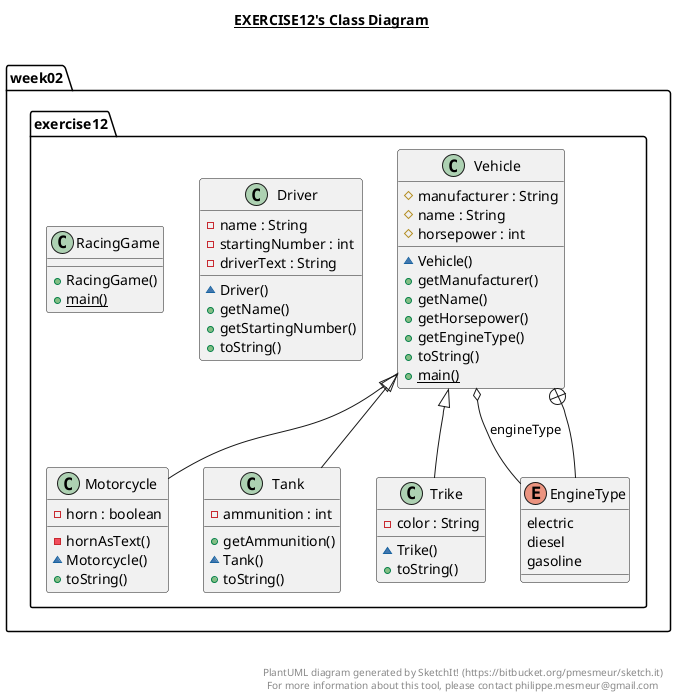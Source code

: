 @startuml

title __EXERCISE12's Class Diagram__\n

  package week02.exercise12 {
    class Driver {
        - name : String
        - startingNumber : int
        - driverText : String
        ~ Driver()
        + getName()
        + getStartingNumber()
        + toString()
    }
  }
  

  package week02.exercise12 {
    class Motorcycle {
        - horn : boolean
        - hornAsText()
        ~ Motorcycle()
        + toString()
    }
  }
  

  package week02.exercise12 {
    class RacingGame {
        + RacingGame()
        {static} + main()
    }
  }
  

  package week02.exercise12 {
    class Tank {
        - ammunition : int
        + getAmmunition()
        ~ Tank()
        + toString()
    }
  }
  

  package week02.exercise12 {
    class Trike {
        - color : String
        ~ Trike()
        + toString()
    }
  }
  

  package week02.exercise12 {
    class Vehicle {
        # manufacturer : String
        # name : String
        # horsepower : int
        ~ Vehicle()
        + getManufacturer()
        + getName()
        + getHorsepower()
        + getEngineType()
        + toString()
        {static} + main()
    }
  }
  

  package week02.exercise12 {
    enum EngineType {
      electric
      diesel
      gasoline
    }
  }
  

  Motorcycle -up-|> Vehicle
  Tank -up-|> Vehicle
  Trike -up-|> Vehicle
  Vehicle o-- EngineType : engineType
  Vehicle +-down- EngineType


right footer


PlantUML diagram generated by SketchIt! (https://bitbucket.org/pmesmeur/sketch.it)
For more information about this tool, please contact philippe.mesmeur@gmail.com
endfooter

@enduml
